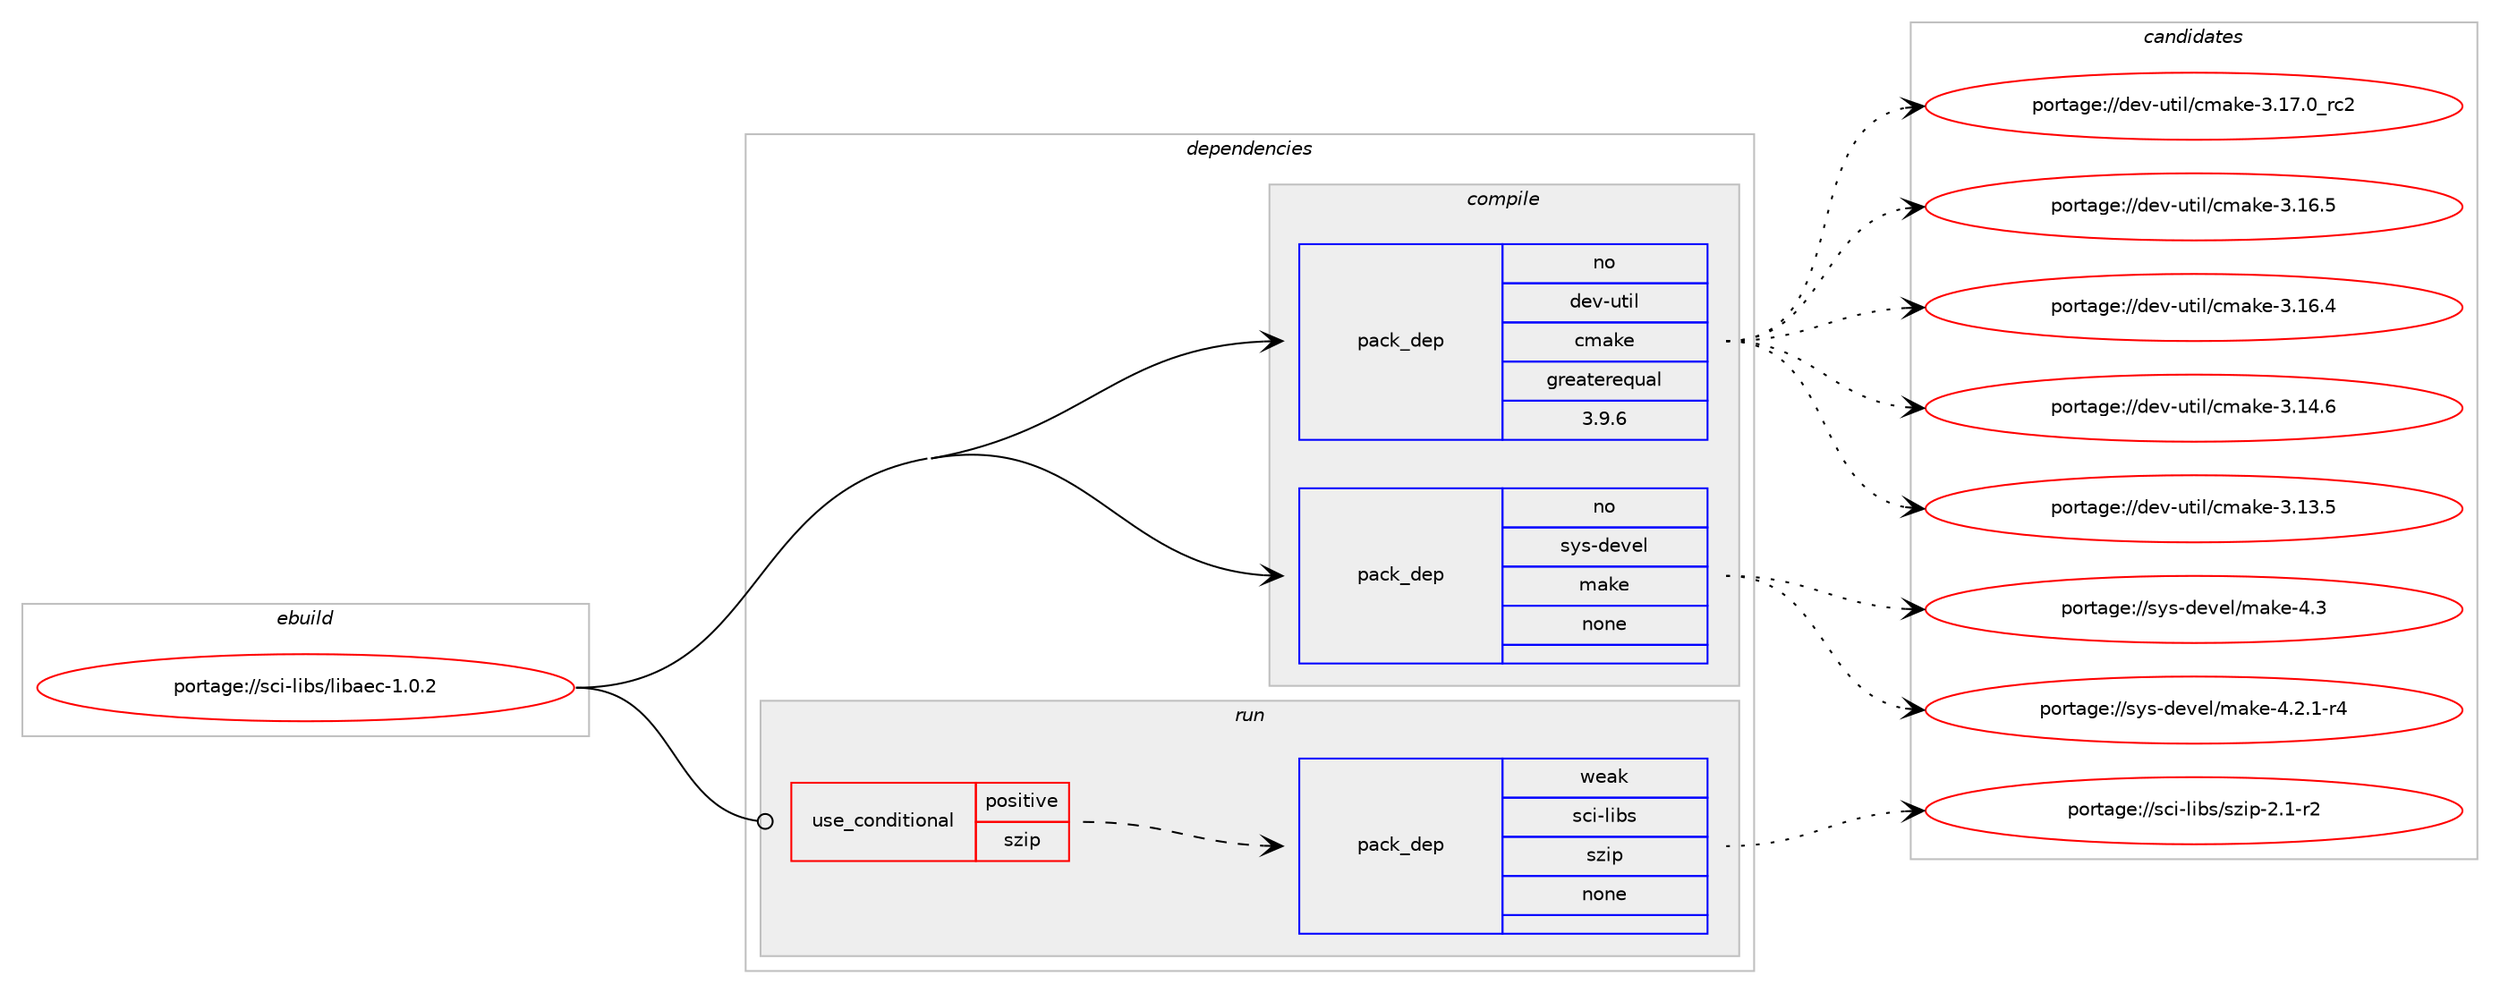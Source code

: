 digraph prolog {

# *************
# Graph options
# *************

newrank=true;
concentrate=true;
compound=true;
graph [rankdir=LR,fontname=Helvetica,fontsize=10,ranksep=1.5];#, ranksep=2.5, nodesep=0.2];
edge  [arrowhead=vee];
node  [fontname=Helvetica,fontsize=10];

# **********
# The ebuild
# **********

subgraph cluster_leftcol {
color=gray;
rank=same;
label=<<i>ebuild</i>>;
id [label="portage://sci-libs/libaec-1.0.2", color=red, width=4, href="../sci-libs/libaec-1.0.2.svg"];
}

# ****************
# The dependencies
# ****************

subgraph cluster_midcol {
color=gray;
label=<<i>dependencies</i>>;
subgraph cluster_compile {
fillcolor="#eeeeee";
style=filled;
label=<<i>compile</i>>;
subgraph pack30469 {
dependency38191 [label=<<TABLE BORDER="0" CELLBORDER="1" CELLSPACING="0" CELLPADDING="4" WIDTH="220"><TR><TD ROWSPAN="6" CELLPADDING="30">pack_dep</TD></TR><TR><TD WIDTH="110">no</TD></TR><TR><TD>dev-util</TD></TR><TR><TD>cmake</TD></TR><TR><TD>greaterequal</TD></TR><TR><TD>3.9.6</TD></TR></TABLE>>, shape=none, color=blue];
}
id:e -> dependency38191:w [weight=20,style="solid",arrowhead="vee"];
subgraph pack30470 {
dependency38192 [label=<<TABLE BORDER="0" CELLBORDER="1" CELLSPACING="0" CELLPADDING="4" WIDTH="220"><TR><TD ROWSPAN="6" CELLPADDING="30">pack_dep</TD></TR><TR><TD WIDTH="110">no</TD></TR><TR><TD>sys-devel</TD></TR><TR><TD>make</TD></TR><TR><TD>none</TD></TR><TR><TD></TD></TR></TABLE>>, shape=none, color=blue];
}
id:e -> dependency38192:w [weight=20,style="solid",arrowhead="vee"];
}
subgraph cluster_compileandrun {
fillcolor="#eeeeee";
style=filled;
label=<<i>compile and run</i>>;
}
subgraph cluster_run {
fillcolor="#eeeeee";
style=filled;
label=<<i>run</i>>;
subgraph cond6890 {
dependency38193 [label=<<TABLE BORDER="0" CELLBORDER="1" CELLSPACING="0" CELLPADDING="4"><TR><TD ROWSPAN="3" CELLPADDING="10">use_conditional</TD></TR><TR><TD>positive</TD></TR><TR><TD>szip</TD></TR></TABLE>>, shape=none, color=red];
subgraph pack30471 {
dependency38194 [label=<<TABLE BORDER="0" CELLBORDER="1" CELLSPACING="0" CELLPADDING="4" WIDTH="220"><TR><TD ROWSPAN="6" CELLPADDING="30">pack_dep</TD></TR><TR><TD WIDTH="110">weak</TD></TR><TR><TD>sci-libs</TD></TR><TR><TD>szip</TD></TR><TR><TD>none</TD></TR><TR><TD></TD></TR></TABLE>>, shape=none, color=blue];
}
dependency38193:e -> dependency38194:w [weight=20,style="dashed",arrowhead="vee"];
}
id:e -> dependency38193:w [weight=20,style="solid",arrowhead="odot"];
}
}

# **************
# The candidates
# **************

subgraph cluster_choices {
rank=same;
color=gray;
label=<<i>candidates</i>>;

subgraph choice30469 {
color=black;
nodesep=1;
choice1001011184511711610510847991099710710145514649554648951149950 [label="portage://dev-util/cmake-3.17.0_rc2", color=red, width=4,href="../dev-util/cmake-3.17.0_rc2.svg"];
choice1001011184511711610510847991099710710145514649544653 [label="portage://dev-util/cmake-3.16.5", color=red, width=4,href="../dev-util/cmake-3.16.5.svg"];
choice1001011184511711610510847991099710710145514649544652 [label="portage://dev-util/cmake-3.16.4", color=red, width=4,href="../dev-util/cmake-3.16.4.svg"];
choice1001011184511711610510847991099710710145514649524654 [label="portage://dev-util/cmake-3.14.6", color=red, width=4,href="../dev-util/cmake-3.14.6.svg"];
choice1001011184511711610510847991099710710145514649514653 [label="portage://dev-util/cmake-3.13.5", color=red, width=4,href="../dev-util/cmake-3.13.5.svg"];
dependency38191:e -> choice1001011184511711610510847991099710710145514649554648951149950:w [style=dotted,weight="100"];
dependency38191:e -> choice1001011184511711610510847991099710710145514649544653:w [style=dotted,weight="100"];
dependency38191:e -> choice1001011184511711610510847991099710710145514649544652:w [style=dotted,weight="100"];
dependency38191:e -> choice1001011184511711610510847991099710710145514649524654:w [style=dotted,weight="100"];
dependency38191:e -> choice1001011184511711610510847991099710710145514649514653:w [style=dotted,weight="100"];
}
subgraph choice30470 {
color=black;
nodesep=1;
choice11512111545100101118101108471099710710145524651 [label="portage://sys-devel/make-4.3", color=red, width=4,href="../sys-devel/make-4.3.svg"];
choice1151211154510010111810110847109971071014552465046494511452 [label="portage://sys-devel/make-4.2.1-r4", color=red, width=4,href="../sys-devel/make-4.2.1-r4.svg"];
dependency38192:e -> choice11512111545100101118101108471099710710145524651:w [style=dotted,weight="100"];
dependency38192:e -> choice1151211154510010111810110847109971071014552465046494511452:w [style=dotted,weight="100"];
}
subgraph choice30471 {
color=black;
nodesep=1;
choice11599105451081059811547115122105112455046494511450 [label="portage://sci-libs/szip-2.1-r2", color=red, width=4,href="../sci-libs/szip-2.1-r2.svg"];
dependency38194:e -> choice11599105451081059811547115122105112455046494511450:w [style=dotted,weight="100"];
}
}

}
